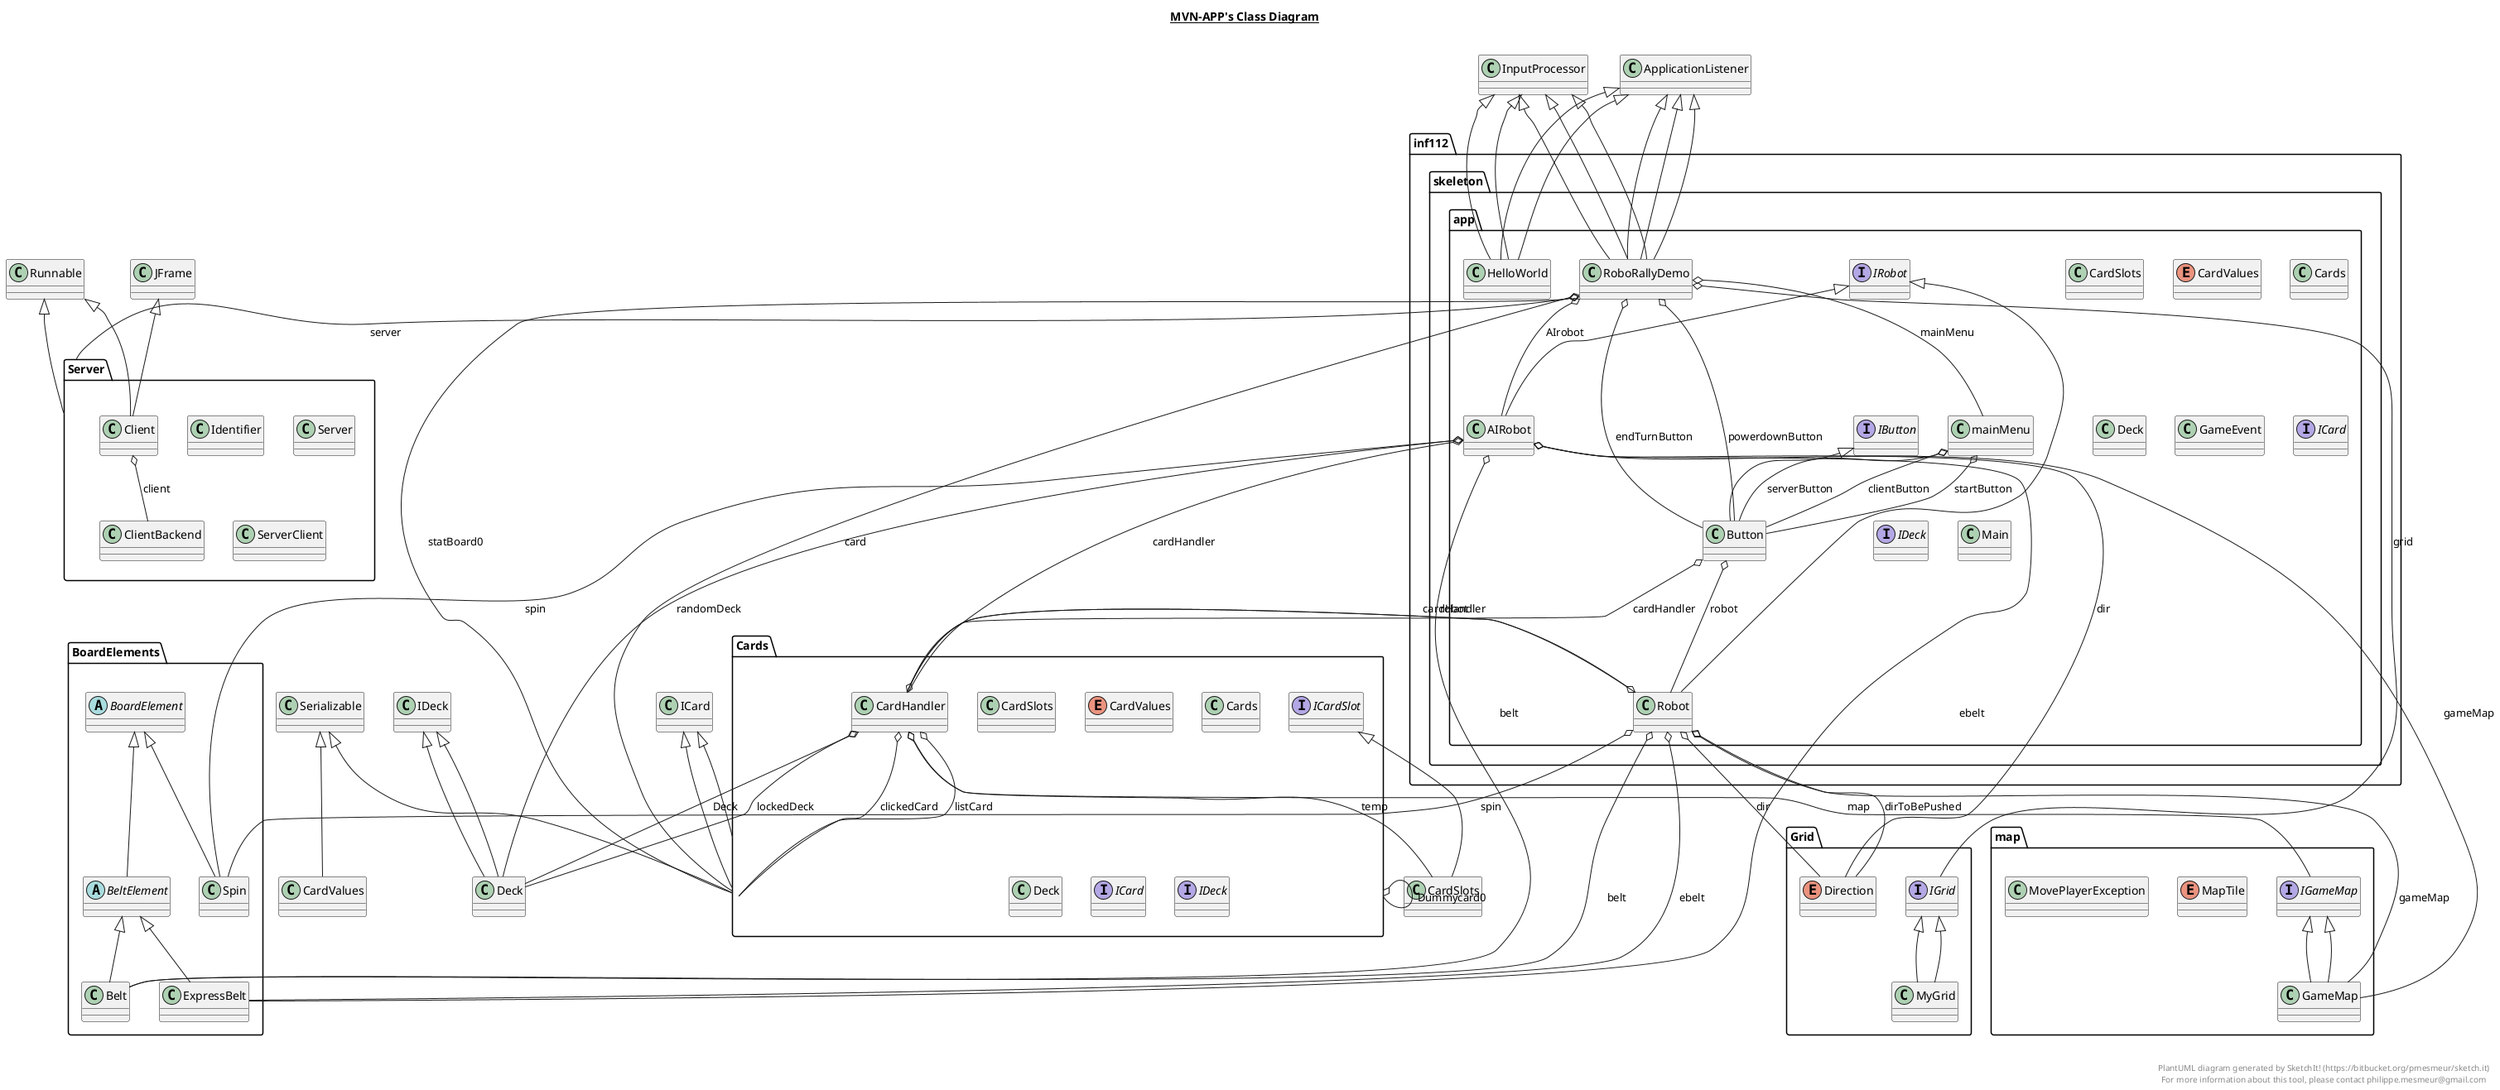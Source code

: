 @startuml

title __MVN-APP's Class Diagram__\n

  package inf112.skeleton.app {
    class AIRobot {
    }
  }
  

  package BoardElements {
    class Belt {
    }
  }
  

  package BoardElements {
    abstract class BeltElement {
    }
  }
  

  package BoardElements {
    abstract class BoardElement {
    }
  }
  

  package inf112.skeleton.app {
    class Button {
    }
  }
  

  package Cards {
    class CardHandler {
    }
  }
  

  package inf112.skeleton.app {
    class CardSlots {
    }
  }
  

  package Cards {
    class CardSlots {
    }
  }
  

  package inf112.skeleton.app {
    enum CardValues {
    }
  }
  

  package Cards {
    enum CardValues {
    }
  }
  

  package Cards {
    class Cards {
    }
  }
  

  package inf112.skeleton.app {
    class Cards {
    }
  }
  

  package Server {
    class Client {
    }
  }
  

  package Server {
    class ClientBackend {
    }
  }
  

  package Cards {
    class Deck {
    }
  }
  

  package inf112.skeleton.app {
    class Deck {
    }
  }
  

  package Grid {
    enum Direction {
    }
  }
  

  package Grid {
    enum Direction {
    }
  }
  

  package BoardElements {
    class ExpressBelt {
    }
  }
  

  package inf112.skeleton.app {
    class GameEvent {
    }
  }
  

  package map {
    class GameMap {
    }
  }
  

  package map {
    class GameMap {
    }
  }
  

  package inf112.skeleton.app {
    class HelloWorld {
    }
  }
  

  package inf112.skeleton.app {
    class HelloWorld {
    }
  }
  

  package inf112.skeleton.app {
    interface IButton {
    }
  }
  

  package Cards {
    interface ICard {
    }
  }
  

  package inf112.skeleton.app {
    interface ICard {
    }
  }
  

  package Cards {
    interface ICardSlot {
    }
  }
  

  package Cards {
    interface IDeck {
    }
  }
  

  package inf112.skeleton.app {
    interface IDeck {
    }
  }
  

  package map {
    interface IGameMap {
    }
  }
  

  package map {
    interface IGameMap {
    }
  }
  

  package Grid {
    interface IGrid {
    }
  }
  

  package Grid {
    interface IGrid {
    }
  }
  

  package inf112.skeleton.app {
    interface IRobot {
    }
  }
  

  package inf112.skeleton.app {
    interface IRobot {
    }
  }
  

  package Server {
    class Identifier {
    }
  }
  

  package inf112.skeleton.app {
    class Main {
    }
  }
  

  package inf112.skeleton.app {
    class Main {
    }
  }
  

  package inf112.skeleton.app {
    class Main {
    }
  }
  

  package map {
    enum MapTile {
    }
  }
  

  package map {
    enum MapTile {
    }
  }
  

  package map {
    class MovePlayerException {
    }
  }
  

  package map {
    class MovePlayerException {
    }
  }
  

  package Grid {
    class MyGrid {
    }
  }
  

  package Grid {
    class MyGrid {
    }
  }
  

  package inf112.skeleton.app {
    class RoboRallyDemo {
    }
  }
  

  package inf112.skeleton.app {
    class RoboRallyDemo {
    }
  }
  

  package inf112.skeleton.app {
    class RoboRallyDemo {
    }
  }
  

  package inf112.skeleton.app {
    class Robot {
    }
  }
  

  package inf112.skeleton.app {
    class Robot {
    }
  }
  

  package inf112.skeleton.app {
    class Robot {
    }
  }
  

  package Server {
    class Server {
    }
  }
  

  package Server {
    class ServerClient {
    }
  }
  

  package BoardElements {
    class Spin {
    }
  }
  

  package inf112.skeleton.app {
    class mainMenu {
    }
  }
  

  AIRobot -up-|> IRobot
  AIRobot o-- CardHandler : cardHandler
  AIRobot o-- Direction : dir
  AIRobot o-- GameMap : gameMap
  AIRobot o-- Deck : randomDeck
  AIRobot o-- ExpressBelt : ebelt
  AIRobot o-- Belt : belt
  AIRobot o-- Spin : spin
  Belt -up-|> BeltElement
  BeltElement -up-|> BoardElement
  Button -up-|> IButton
  Button o-- CardHandler : cardHandler
  Button o-- Robot : robot
  CardHandler o-- Deck : Deck
  CardHandler o-- Deck : lockedDeck
  CardHandler o-- Cards : clickedCard
  CardHandler o-- Cards : listCard
  CardHandler o-- CardSlots : temp
  CardHandler o-- Robot : robot
  CardHandler o-- IGameMap : map
  CardSlots -up-|> ICardSlot
  CardValues -up-|> Serializable
  Cards -up-|> ICard
  Cards -up-|> Serializable
  Cards -up-|> ICard
  Cards o-- Cards : Dummycard0
  Client -up-|> Runnable
  Client -up-|> JFrame
  Client o-- ClientBackend : client
  Deck -up-|> IDeck
  Deck -up-|> IDeck
  ExpressBelt -up-|> BeltElement
  GameMap -up-|> IGameMap
  GameMap -up-|> IGameMap
  HelloWorld -up-|> ApplicationListener
  HelloWorld -up-|> InputProcessor
  HelloWorld -up-|> ApplicationListener
  HelloWorld -up-|> InputProcessor
  MyGrid -up-|> IGrid
  MyGrid -up-|> IGrid
  RoboRallyDemo -up-|> ApplicationListener
  RoboRallyDemo -up-|> InputProcessor
  RoboRallyDemo -up-|> ApplicationListener
  RoboRallyDemo -up-|> InputProcessor
  RoboRallyDemo o-- Button : endTurnButton
  RoboRallyDemo o-- Button : powerdownButton
  RoboRallyDemo o-- AIRobot : AIrobot
  RoboRallyDemo o-- Cards : statBoard0
  RoboRallyDemo o-- Cards : card
  RoboRallyDemo o-- mainMenu : mainMenu
  RoboRallyDemo o-- IGrid : grid
  RoboRallyDemo o-- Server : server
  RoboRallyDemo -up-|> ApplicationListener
  RoboRallyDemo -up-|> InputProcessor
  Robot -up-|> IRobot
  Robot o-- CardHandler : cardHandler
  Robot o-- Direction : dir
  Robot o-- GameMap : gameMap
  Robot o-- ExpressBelt : ebelt
  Robot o-- Belt : belt
  Robot o-- Spin : spin
  Robot o-- Direction : dirToBePushed
  Server -up-|> Runnable
  Spin -up-|> BoardElement
  mainMenu o-- Button : serverButton
  mainMenu o-- Button : clientButton
  mainMenu o-- Button : startButton


right footer


PlantUML diagram generated by SketchIt! (https://bitbucket.org/pmesmeur/sketch.it)
For more information about this tool, please contact philippe.mesmeur@gmail.com
endfooter

@enduml

